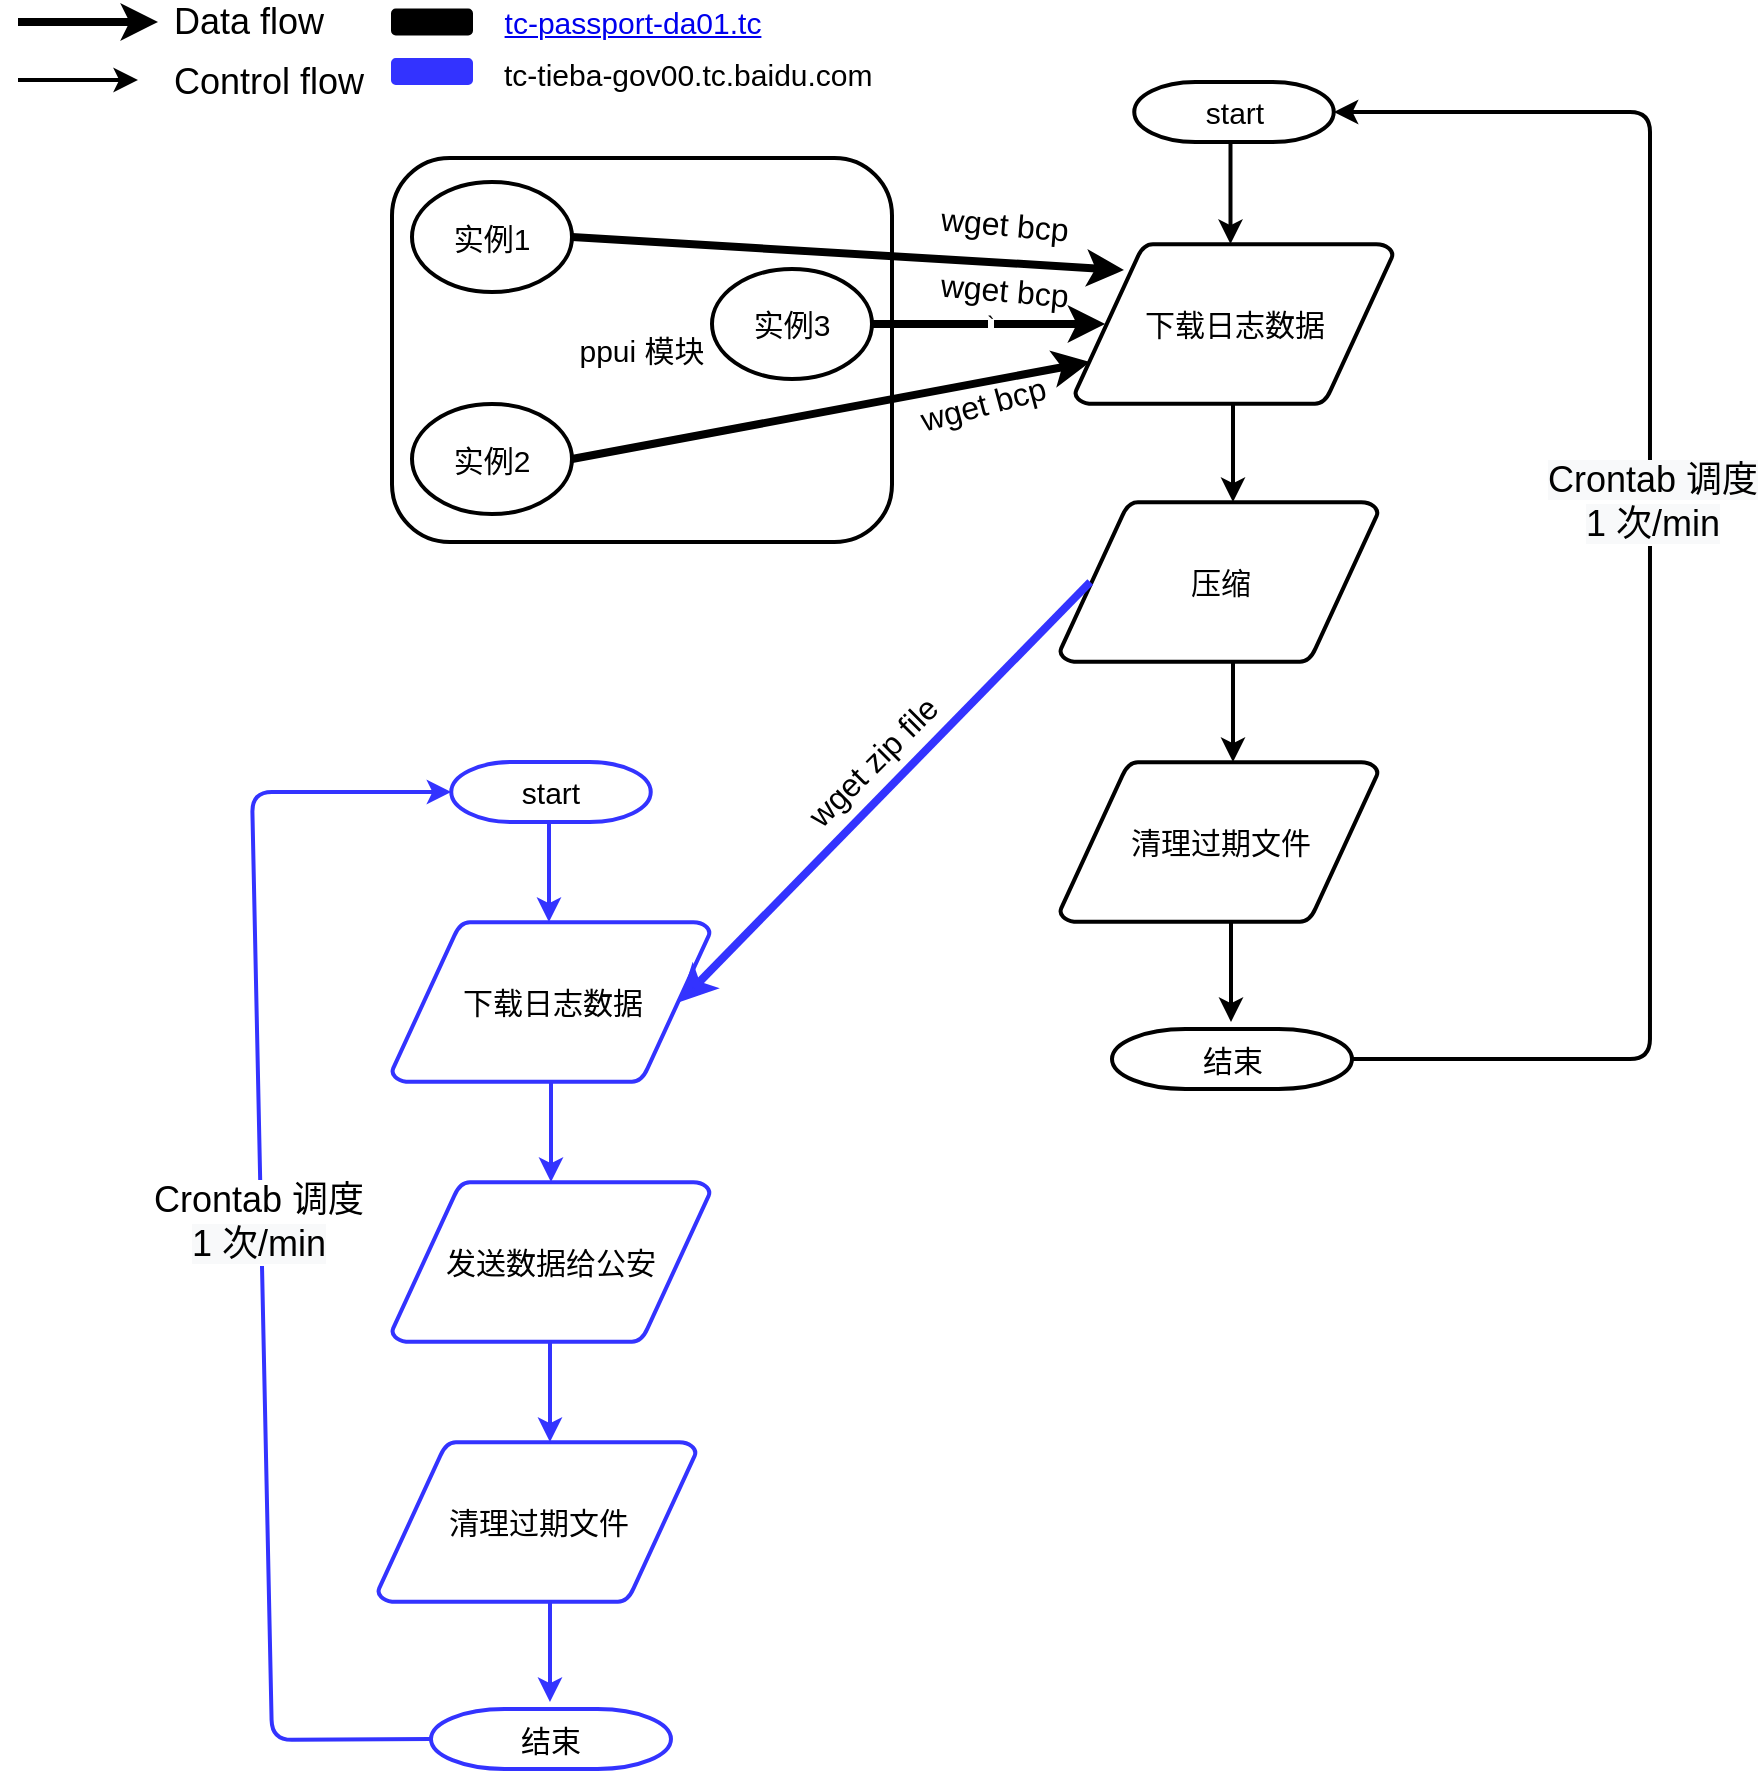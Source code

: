 <mxfile version="13.7.3" type="github">
  <diagram id="hAoRSVDY9YP-wo0BsEd_" name="Page-1">
    <mxGraphModel dx="1422" dy="1963" grid="1" gridSize="10" guides="1" tooltips="1" connect="1" arrows="1" fold="1" page="1" pageScale="1" pageWidth="827" pageHeight="1169" math="0" shadow="0">
      <root>
        <mxCell id="0" />
        <mxCell id="1" parent="0" />
        <mxCell id="wmEAvZdLVxUYEZy0zLaF-1" value="&lt;font style=&quot;font-size: 15px&quot;&gt;ppui 模块&lt;/font&gt;" style="rounded=1;whiteSpace=wrap;html=1;strokeWidth=2;" vertex="1" parent="1">
          <mxGeometry x="210" y="68" width="250" height="192" as="geometry" />
        </mxCell>
        <mxCell id="wmEAvZdLVxUYEZy0zLaF-2" value="&lt;font style=&quot;font-size: 15px&quot;&gt;start&lt;/font&gt;" style="shape=mxgraph.flowchart.terminator;strokeWidth=2;gradientColor=none;gradientDirection=north;fontStyle=0;html=1;" vertex="1" parent="1">
          <mxGeometry x="581.13" y="30" width="99.75" height="30" as="geometry" />
        </mxCell>
        <mxCell id="wmEAvZdLVxUYEZy0zLaF-3" value="&lt;font style=&quot;font-size: 15px&quot;&gt;下载日志数据&lt;/font&gt;" style="shape=mxgraph.flowchart.data;strokeWidth=2;gradientColor=none;gradientDirection=north;fontStyle=0;html=1;" vertex="1" parent="1">
          <mxGeometry x="551.5" y="111" width="159" height="80" as="geometry" />
        </mxCell>
        <mxCell id="wmEAvZdLVxUYEZy0zLaF-4" value="" style="edgeStyle=orthogonalEdgeStyle;rounded=0;orthogonalLoop=1;jettySize=auto;html=1;strokeWidth=2;" edge="1" parent="1">
          <mxGeometry relative="1" as="geometry">
            <mxPoint x="629.25" y="61" as="sourcePoint" />
            <mxPoint x="629.25" y="111" as="targetPoint" />
          </mxGeometry>
        </mxCell>
        <mxCell id="wmEAvZdLVxUYEZy0zLaF-5" value="&lt;font style=&quot;font-size: 15px&quot;&gt;实例1&lt;/font&gt;" style="ellipse;whiteSpace=wrap;html=1;strokeWidth=2;" vertex="1" parent="1">
          <mxGeometry x="220" y="80" width="80" height="55" as="geometry" />
        </mxCell>
        <mxCell id="wmEAvZdLVxUYEZy0zLaF-6" value="&lt;font style=&quot;font-size: 15px&quot;&gt;实例2&lt;/font&gt;" style="ellipse;whiteSpace=wrap;html=1;strokeWidth=2;" vertex="1" parent="1">
          <mxGeometry x="220" y="191" width="80" height="55" as="geometry" />
        </mxCell>
        <mxCell id="wmEAvZdLVxUYEZy0zLaF-7" value="&lt;font style=&quot;font-size: 15px&quot;&gt;实例3&lt;/font&gt;" style="ellipse;whiteSpace=wrap;html=1;strokeWidth=2;" vertex="1" parent="1">
          <mxGeometry x="370" y="123.5" width="80" height="55" as="geometry" />
        </mxCell>
        <mxCell id="wmEAvZdLVxUYEZy0zLaF-8" value="" style="endArrow=classic;html=1;exitX=1;exitY=0.5;exitDx=0;exitDy=0;entryX=0.154;entryY=0.163;entryDx=0;entryDy=0;entryPerimeter=0;strokeWidth=4;" edge="1" parent="1" source="wmEAvZdLVxUYEZy0zLaF-5" target="wmEAvZdLVxUYEZy0zLaF-3">
          <mxGeometry width="50" height="50" relative="1" as="geometry">
            <mxPoint x="450" y="80" as="sourcePoint" />
            <mxPoint x="500" y="30" as="targetPoint" />
          </mxGeometry>
        </mxCell>
        <mxCell id="wmEAvZdLVxUYEZy0zLaF-9" value="`" style="endArrow=classic;html=1;exitX=1;exitY=0.5;exitDx=0;exitDy=0;strokeWidth=4;entryX=0.095;entryY=0.5;entryDx=0;entryDy=0;entryPerimeter=0;" edge="1" parent="1" source="wmEAvZdLVxUYEZy0zLaF-7" target="wmEAvZdLVxUYEZy0zLaF-3">
          <mxGeometry width="50" height="50" relative="1" as="geometry">
            <mxPoint x="430.06" y="191" as="sourcePoint" />
            <mxPoint x="560" y="155" as="targetPoint" />
          </mxGeometry>
        </mxCell>
        <mxCell id="wmEAvZdLVxUYEZy0zLaF-10" value="" style="edgeStyle=orthogonalEdgeStyle;rounded=0;orthogonalLoop=1;jettySize=auto;html=1;strokeWidth=2;" edge="1" parent="1">
          <mxGeometry relative="1" as="geometry">
            <mxPoint x="630.5" y="190" as="sourcePoint" />
            <mxPoint x="630.5" y="240" as="targetPoint" />
          </mxGeometry>
        </mxCell>
        <mxCell id="wmEAvZdLVxUYEZy0zLaF-11" value="" style="endArrow=classic;html=1;exitX=1;exitY=0.5;exitDx=0;exitDy=0;entryX=0.047;entryY=0.738;entryDx=0;entryDy=0;entryPerimeter=0;strokeWidth=4;" edge="1" parent="1" source="wmEAvZdLVxUYEZy0zLaF-6" target="wmEAvZdLVxUYEZy0zLaF-3">
          <mxGeometry width="50" height="50" relative="1" as="geometry">
            <mxPoint x="330" y="117.5" as="sourcePoint" />
            <mxPoint x="579.944" y="153" as="targetPoint" />
          </mxGeometry>
        </mxCell>
        <mxCell id="wmEAvZdLVxUYEZy0zLaF-12" value="&lt;font style=&quot;font-size: 16px&quot;&gt;wget bcp&lt;/font&gt;" style="text;html=1;align=center;verticalAlign=middle;resizable=0;points=[];autosize=1;rotation=5;" vertex="1" parent="1">
          <mxGeometry x="476.01" y="91" width="80" height="20" as="geometry" />
        </mxCell>
        <mxCell id="wmEAvZdLVxUYEZy0zLaF-13" value="&lt;font style=&quot;font-size: 16px&quot;&gt;wget bcp&lt;/font&gt;" style="text;html=1;align=center;verticalAlign=middle;resizable=0;points=[];autosize=1;rotation=5;" vertex="1" parent="1">
          <mxGeometry x="476.01" y="123.5" width="80" height="20" as="geometry" />
        </mxCell>
        <mxCell id="wmEAvZdLVxUYEZy0zLaF-14" value="&lt;font style=&quot;font-size: 16px&quot;&gt;wget bcp&lt;/font&gt;" style="text;html=1;align=center;verticalAlign=middle;resizable=0;points=[];autosize=1;rotation=-15;" vertex="1" parent="1">
          <mxGeometry x="465" y="180.5" width="80" height="20" as="geometry" />
        </mxCell>
        <mxCell id="wmEAvZdLVxUYEZy0zLaF-15" value="&lt;font style=&quot;font-size: 15px&quot;&gt;压缩&lt;/font&gt;" style="shape=mxgraph.flowchart.data;strokeWidth=2;gradientColor=none;gradientDirection=north;fontStyle=0;html=1;" vertex="1" parent="1">
          <mxGeometry x="544" y="240" width="159" height="80" as="geometry" />
        </mxCell>
        <mxCell id="wmEAvZdLVxUYEZy0zLaF-16" value="" style="edgeStyle=orthogonalEdgeStyle;rounded=0;orthogonalLoop=1;jettySize=auto;html=1;strokeWidth=2;" edge="1" parent="1">
          <mxGeometry relative="1" as="geometry">
            <mxPoint x="630.5" y="320" as="sourcePoint" />
            <mxPoint x="630.5" y="370" as="targetPoint" />
          </mxGeometry>
        </mxCell>
        <mxCell id="wmEAvZdLVxUYEZy0zLaF-17" value="&lt;font style=&quot;font-size: 15px&quot;&gt;结束&lt;/font&gt;" style="shape=mxgraph.flowchart.terminator;strokeWidth=2;gradientColor=none;gradientDirection=north;fontStyle=0;html=1;" vertex="1" parent="1">
          <mxGeometry x="570" y="503.5" width="120" height="30" as="geometry" />
        </mxCell>
        <mxCell id="wmEAvZdLVxUYEZy0zLaF-18" value="" style="endArrow=classic;html=1;exitX=1;exitY=0.5;exitDx=0;exitDy=0;exitPerimeter=0;entryX=1;entryY=0.5;entryDx=0;entryDy=0;entryPerimeter=0;strokeWidth=2;" edge="1" parent="1" source="wmEAvZdLVxUYEZy0zLaF-17" target="wmEAvZdLVxUYEZy0zLaF-2">
          <mxGeometry width="50" height="50" relative="1" as="geometry">
            <mxPoint x="518.99" y="563.5" as="sourcePoint" />
            <mxPoint x="679.87" y="178.5" as="targetPoint" />
            <Array as="points">
              <mxPoint x="838.99" y="518.5" />
              <mxPoint x="839" y="45" />
            </Array>
          </mxGeometry>
        </mxCell>
        <mxCell id="wmEAvZdLVxUYEZy0zLaF-20" value="&lt;span style=&quot;color: rgb(0 , 0 , 0) ; font-family: &amp;#34;helvetica&amp;#34; ; font-size: 18px ; font-style: normal ; font-weight: 400 ; letter-spacing: normal ; text-align: center ; text-indent: 0px ; text-transform: none ; word-spacing: 0px ; background-color: rgb(248 , 249 , 250) ; display: inline ; float: none&quot;&gt;Crontab 调度&lt;br&gt;1 次/min&lt;br&gt;&lt;/span&gt;" style="edgeLabel;html=1;align=center;verticalAlign=middle;resizable=0;points=[];" vertex="1" connectable="0" parent="wmEAvZdLVxUYEZy0zLaF-18">
          <mxGeometry x="0.133" y="3" relative="1" as="geometry">
            <mxPoint x="4" y="14.51" as="offset" />
          </mxGeometry>
        </mxCell>
        <mxCell id="wmEAvZdLVxUYEZy0zLaF-21" value="&lt;font style=&quot;font-size: 15px&quot;&gt;清理过期文件&lt;/font&gt;" style="shape=mxgraph.flowchart.data;strokeWidth=2;gradientColor=none;gradientDirection=north;fontStyle=0;html=1;" vertex="1" parent="1">
          <mxGeometry x="544" y="370" width="159" height="80" as="geometry" />
        </mxCell>
        <mxCell id="wmEAvZdLVxUYEZy0zLaF-22" value="" style="edgeStyle=orthogonalEdgeStyle;rounded=0;orthogonalLoop=1;jettySize=auto;html=1;strokeWidth=2;" edge="1" parent="1">
          <mxGeometry relative="1" as="geometry">
            <mxPoint x="629.5" y="450" as="sourcePoint" />
            <mxPoint x="629.5" y="500" as="targetPoint" />
          </mxGeometry>
        </mxCell>
        <mxCell id="wmEAvZdLVxUYEZy0zLaF-24" value="" style="endArrow=classic;html=1;strokeWidth=4;" edge="1" parent="1">
          <mxGeometry width="50" height="50" relative="1" as="geometry">
            <mxPoint x="23" as="sourcePoint" />
            <mxPoint x="93" as="targetPoint" />
          </mxGeometry>
        </mxCell>
        <mxCell id="wmEAvZdLVxUYEZy0zLaF-25" value="&lt;font style=&quot;font-size: 18px&quot;&gt;Data flow&lt;/font&gt;" style="text;html=1;align=center;verticalAlign=middle;resizable=0;points=[];autosize=1;" vertex="1" parent="1">
          <mxGeometry x="93" y="-10" width="90" height="20" as="geometry" />
        </mxCell>
        <mxCell id="wmEAvZdLVxUYEZy0zLaF-26" value="" style="edgeStyle=orthogonalEdgeStyle;rounded=0;orthogonalLoop=1;jettySize=auto;html=1;strokeWidth=2;" edge="1" parent="1">
          <mxGeometry relative="1" as="geometry">
            <mxPoint x="23" y="29" as="sourcePoint" />
            <mxPoint x="83" y="29" as="targetPoint" />
          </mxGeometry>
        </mxCell>
        <mxCell id="wmEAvZdLVxUYEZy0zLaF-27" value="&lt;font style=&quot;font-size: 18px&quot;&gt;Control flow&lt;/font&gt;" style="text;html=1;align=center;verticalAlign=middle;resizable=0;points=[];autosize=1;" vertex="1" parent="1">
          <mxGeometry x="93" y="20" width="110" height="20" as="geometry" />
        </mxCell>
        <mxCell id="wmEAvZdLVxUYEZy0zLaF-28" value="&lt;font style=&quot;font-size: 15px&quot;&gt;start&lt;/font&gt;" style="shape=mxgraph.flowchart.terminator;strokeWidth=2;gradientColor=none;gradientDirection=north;fontStyle=0;html=1;strokeColor=#3333FF;" vertex="1" parent="1">
          <mxGeometry x="239.62" y="370" width="99.75" height="30" as="geometry" />
        </mxCell>
        <mxCell id="wmEAvZdLVxUYEZy0zLaF-29" value="&lt;font style=&quot;font-size: 15px&quot;&gt;下载日志数据&lt;/font&gt;" style="shape=mxgraph.flowchart.data;strokeWidth=2;gradientColor=none;gradientDirection=north;fontStyle=0;html=1;strokeColor=#3333FF;" vertex="1" parent="1">
          <mxGeometry x="210" y="450" width="159" height="80" as="geometry" />
        </mxCell>
        <mxCell id="wmEAvZdLVxUYEZy0zLaF-30" value="" style="edgeStyle=orthogonalEdgeStyle;rounded=0;orthogonalLoop=1;jettySize=auto;html=1;strokeWidth=2;strokeColor=#3333FF;" edge="1" parent="1">
          <mxGeometry relative="1" as="geometry">
            <mxPoint x="288.49" y="400" as="sourcePoint" />
            <mxPoint x="288.49" y="450" as="targetPoint" />
          </mxGeometry>
        </mxCell>
        <mxCell id="wmEAvZdLVxUYEZy0zLaF-32" value="" style="endArrow=classic;html=1;exitX=0.095;exitY=0.5;exitDx=0;exitDy=0;entryX=0.905;entryY=0.5;entryDx=0;entryDy=0;entryPerimeter=0;strokeWidth=4;exitPerimeter=0;strokeColor=#3333FF;" edge="1" parent="1" source="wmEAvZdLVxUYEZy0zLaF-15" target="wmEAvZdLVxUYEZy0zLaF-29">
          <mxGeometry width="50" height="50" relative="1" as="geometry">
            <mxPoint x="390" y="388.46" as="sourcePoint" />
            <mxPoint x="648.973" y="340" as="targetPoint" />
          </mxGeometry>
        </mxCell>
        <mxCell id="wmEAvZdLVxUYEZy0zLaF-33" value="&lt;font style=&quot;font-size: 16px&quot;&gt;wget zip file&lt;/font&gt;" style="text;html=1;align=center;verticalAlign=middle;resizable=0;points=[];autosize=1;rotation=-45;" vertex="1" parent="1">
          <mxGeometry x="400" y="360" width="100" height="20" as="geometry" />
        </mxCell>
        <mxCell id="wmEAvZdLVxUYEZy0zLaF-34" value="" style="edgeStyle=orthogonalEdgeStyle;rounded=0;orthogonalLoop=1;jettySize=auto;html=1;strokeWidth=2;strokeColor=#3333FF;" edge="1" parent="1">
          <mxGeometry relative="1" as="geometry">
            <mxPoint x="289.5" y="530" as="sourcePoint" />
            <mxPoint x="289.5" y="580" as="targetPoint" />
          </mxGeometry>
        </mxCell>
        <mxCell id="wmEAvZdLVxUYEZy0zLaF-35" value="&lt;font style=&quot;font-size: 15px&quot;&gt;清理过期文件&lt;/font&gt;" style="shape=mxgraph.flowchart.data;strokeWidth=2;gradientColor=none;gradientDirection=north;fontStyle=0;html=1;strokeColor=#3333FF;" vertex="1" parent="1">
          <mxGeometry x="203" y="710" width="159" height="80" as="geometry" />
        </mxCell>
        <mxCell id="wmEAvZdLVxUYEZy0zLaF-36" value="&lt;font style=&quot;font-size: 15px&quot;&gt;结束&lt;/font&gt;" style="shape=mxgraph.flowchart.terminator;strokeWidth=2;gradientColor=none;gradientDirection=north;fontStyle=0;html=1;strokeColor=#3333FF;" vertex="1" parent="1">
          <mxGeometry x="229.49" y="843.5" width="120" height="30" as="geometry" />
        </mxCell>
        <mxCell id="wmEAvZdLVxUYEZy0zLaF-37" value="" style="edgeStyle=orthogonalEdgeStyle;rounded=0;orthogonalLoop=1;jettySize=auto;html=1;strokeWidth=2;strokeColor=#3333FF;" edge="1" parent="1">
          <mxGeometry relative="1" as="geometry">
            <mxPoint x="288.99" y="790" as="sourcePoint" />
            <mxPoint x="288.99" y="840" as="targetPoint" />
          </mxGeometry>
        </mxCell>
        <mxCell id="wmEAvZdLVxUYEZy0zLaF-38" value="" style="endArrow=classic;html=1;strokeWidth=2;exitX=0;exitY=0.5;exitDx=0;exitDy=0;exitPerimeter=0;entryX=0;entryY=0.5;entryDx=0;entryDy=0;entryPerimeter=0;strokeColor=#3333FF;" edge="1" parent="1" source="wmEAvZdLVxUYEZy0zLaF-36" target="wmEAvZdLVxUYEZy0zLaF-28">
          <mxGeometry width="50" height="50" relative="1" as="geometry">
            <mxPoint x="100" y="720" as="sourcePoint" />
            <mxPoint x="140" y="380" as="targetPoint" />
            <Array as="points">
              <mxPoint x="150" y="859" />
              <mxPoint x="140" y="385" />
            </Array>
          </mxGeometry>
        </mxCell>
        <mxCell id="wmEAvZdLVxUYEZy0zLaF-39" value="&lt;font style=&quot;font-size: 18px&quot;&gt;Crontab 调度&lt;br&gt;&lt;span style=&quot;font-family: &amp;#34;helvetica&amp;#34; ; background-color: rgb(248 , 249 , 250)&quot;&gt;1 次/min&lt;/span&gt;&lt;br&gt;&lt;/font&gt;" style="edgeLabel;html=1;align=center;verticalAlign=middle;resizable=0;points=[];" vertex="1" connectable="0" parent="wmEAvZdLVxUYEZy0zLaF-38">
          <mxGeometry x="0.037" y="2" relative="1" as="geometry">
            <mxPoint as="offset" />
          </mxGeometry>
        </mxCell>
        <mxCell id="wmEAvZdLVxUYEZy0zLaF-42" value="" style="rounded=1;whiteSpace=wrap;html=1;fillColor=#000000;" vertex="1" parent="1">
          <mxGeometry x="210" y="-6.25" width="40" height="12.5" as="geometry" />
        </mxCell>
        <mxCell id="wmEAvZdLVxUYEZy0zLaF-44" value="&lt;a title=&quot;查看该机器详情&quot; style=&quot;font-family: &amp;#34;arial&amp;#34; , sans-serif ; background-color: rgb(255 , 255 , 255)&quot;&gt;&lt;font style=&quot;font-size: 15px&quot;&gt;tc-passport-da01.tc&lt;/font&gt;&lt;/a&gt;" style="text;html=1;align=center;verticalAlign=middle;resizable=0;points=[];autosize=1;" vertex="1" parent="1">
          <mxGeometry x="260" y="-10" width="140" height="20" as="geometry" />
        </mxCell>
        <mxCell id="wmEAvZdLVxUYEZy0zLaF-45" value="" style="rounded=1;whiteSpace=wrap;html=1;strokeColor=#3333FF;fillColor=#3333FF;" vertex="1" parent="1">
          <mxGeometry x="210" y="18.5" width="40" height="12.5" as="geometry" />
        </mxCell>
        <mxCell id="wmEAvZdLVxUYEZy0zLaF-46" value="&lt;a href=&quot;http://tc-tieba-gov00.tc.baidu.com/&quot; class=&quot;external-link&quot; style=&quot;text-decoration: none ; font-family: &amp;#34;arial&amp;#34; , sans-serif ; font-style: normal ; font-weight: 400 ; letter-spacing: normal ; text-indent: 0px ; text-transform: none ; word-spacing: 0px ; background-color: rgb(255 , 255 , 255)&quot;&gt;&lt;font color=&quot;#000000&quot; style=&quot;font-size: 15px&quot;&gt;tc-tieba-gov00.tc.baidu.com&lt;/font&gt;&lt;/a&gt;" style="text;whiteSpace=wrap;html=1;" vertex="1" parent="1">
          <mxGeometry x="264" y="11" width="192" height="30" as="geometry" />
        </mxCell>
        <mxCell id="wmEAvZdLVxUYEZy0zLaF-49" value="&lt;font style=&quot;font-size: 15px&quot;&gt;发送数据给公安&lt;/font&gt;" style="shape=mxgraph.flowchart.data;strokeWidth=2;gradientColor=none;gradientDirection=north;fontStyle=0;html=1;strokeColor=#3333FF;" vertex="1" parent="1">
          <mxGeometry x="209.99" y="580" width="159" height="80" as="geometry" />
        </mxCell>
        <mxCell id="wmEAvZdLVxUYEZy0zLaF-50" value="" style="edgeStyle=orthogonalEdgeStyle;rounded=0;orthogonalLoop=1;jettySize=auto;html=1;strokeWidth=2;strokeColor=#3333FF;" edge="1" parent="1">
          <mxGeometry relative="1" as="geometry">
            <mxPoint x="288.99" y="660" as="sourcePoint" />
            <mxPoint x="288.99" y="710" as="targetPoint" />
          </mxGeometry>
        </mxCell>
      </root>
    </mxGraphModel>
  </diagram>
</mxfile>
